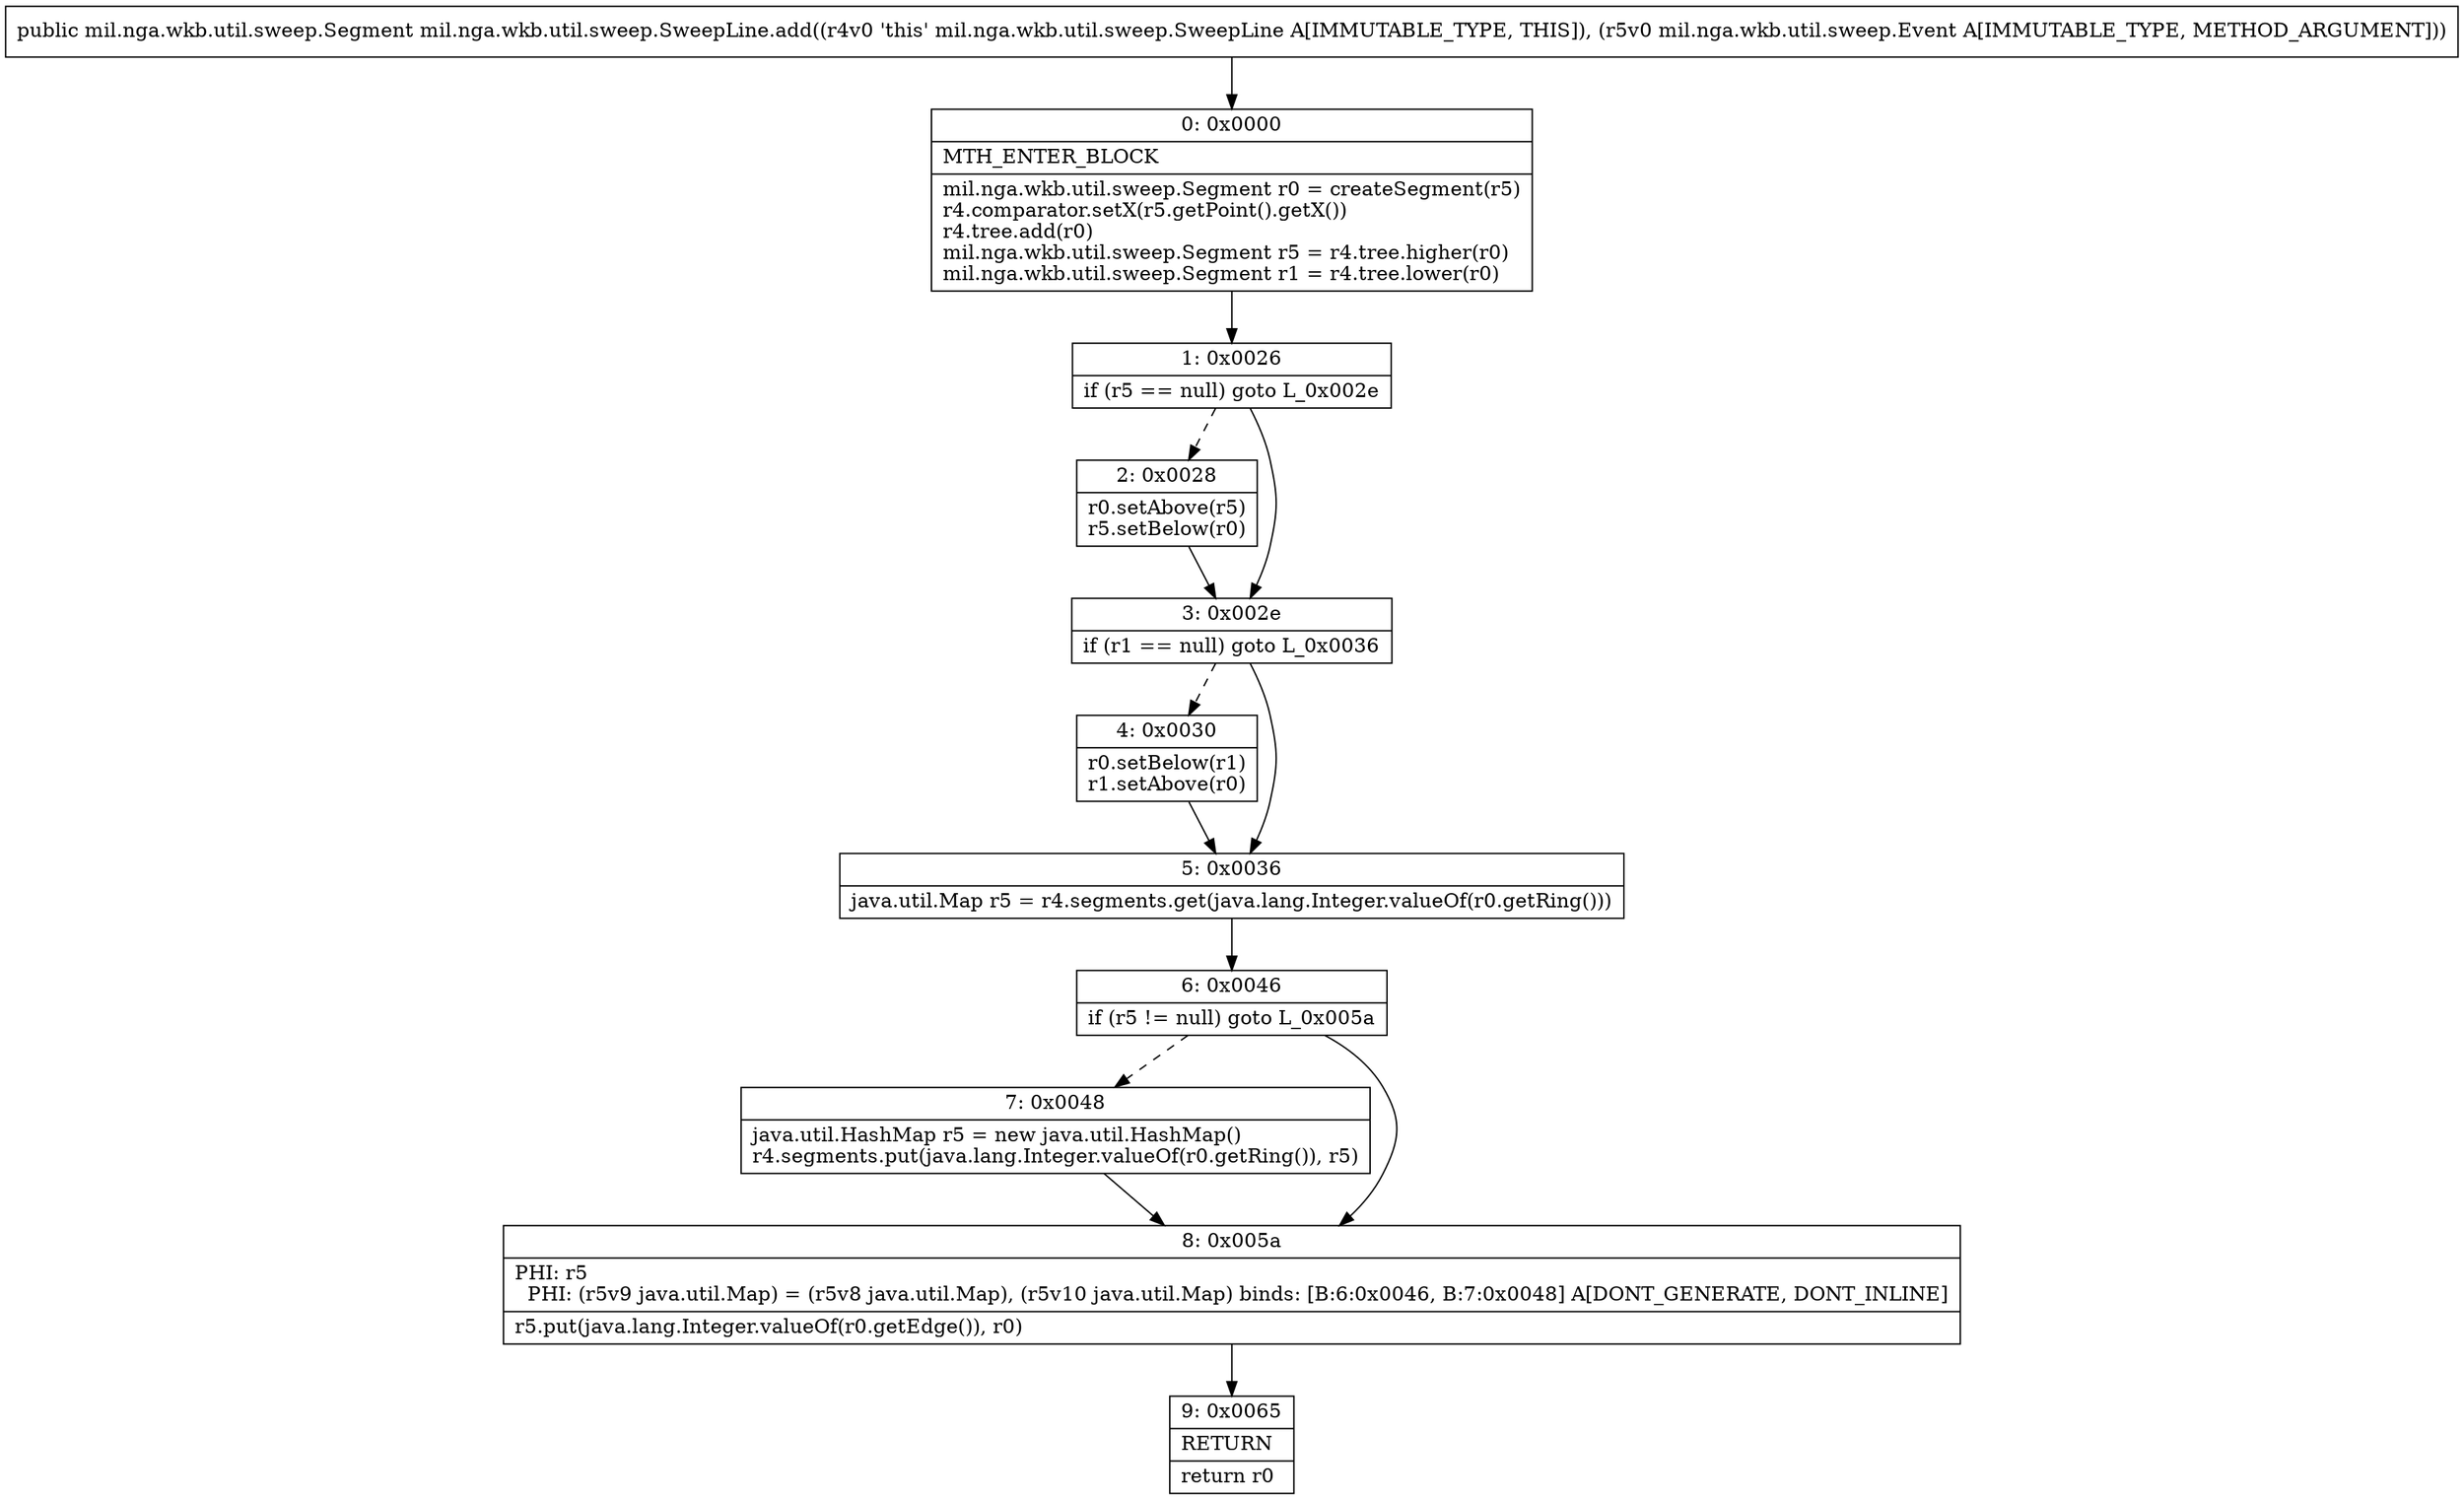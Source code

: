 digraph "CFG formil.nga.wkb.util.sweep.SweepLine.add(Lmil\/nga\/wkb\/util\/sweep\/Event;)Lmil\/nga\/wkb\/util\/sweep\/Segment;" {
Node_0 [shape=record,label="{0\:\ 0x0000|MTH_ENTER_BLOCK\l|mil.nga.wkb.util.sweep.Segment r0 = createSegment(r5)\lr4.comparator.setX(r5.getPoint().getX())\lr4.tree.add(r0)\lmil.nga.wkb.util.sweep.Segment r5 = r4.tree.higher(r0)\lmil.nga.wkb.util.sweep.Segment r1 = r4.tree.lower(r0)\l}"];
Node_1 [shape=record,label="{1\:\ 0x0026|if (r5 == null) goto L_0x002e\l}"];
Node_2 [shape=record,label="{2\:\ 0x0028|r0.setAbove(r5)\lr5.setBelow(r0)\l}"];
Node_3 [shape=record,label="{3\:\ 0x002e|if (r1 == null) goto L_0x0036\l}"];
Node_4 [shape=record,label="{4\:\ 0x0030|r0.setBelow(r1)\lr1.setAbove(r0)\l}"];
Node_5 [shape=record,label="{5\:\ 0x0036|java.util.Map r5 = r4.segments.get(java.lang.Integer.valueOf(r0.getRing()))\l}"];
Node_6 [shape=record,label="{6\:\ 0x0046|if (r5 != null) goto L_0x005a\l}"];
Node_7 [shape=record,label="{7\:\ 0x0048|java.util.HashMap r5 = new java.util.HashMap()\lr4.segments.put(java.lang.Integer.valueOf(r0.getRing()), r5)\l}"];
Node_8 [shape=record,label="{8\:\ 0x005a|PHI: r5 \l  PHI: (r5v9 java.util.Map) = (r5v8 java.util.Map), (r5v10 java.util.Map) binds: [B:6:0x0046, B:7:0x0048] A[DONT_GENERATE, DONT_INLINE]\l|r5.put(java.lang.Integer.valueOf(r0.getEdge()), r0)\l}"];
Node_9 [shape=record,label="{9\:\ 0x0065|RETURN\l|return r0\l}"];
MethodNode[shape=record,label="{public mil.nga.wkb.util.sweep.Segment mil.nga.wkb.util.sweep.SweepLine.add((r4v0 'this' mil.nga.wkb.util.sweep.SweepLine A[IMMUTABLE_TYPE, THIS]), (r5v0 mil.nga.wkb.util.sweep.Event A[IMMUTABLE_TYPE, METHOD_ARGUMENT])) }"];
MethodNode -> Node_0;
Node_0 -> Node_1;
Node_1 -> Node_2[style=dashed];
Node_1 -> Node_3;
Node_2 -> Node_3;
Node_3 -> Node_4[style=dashed];
Node_3 -> Node_5;
Node_4 -> Node_5;
Node_5 -> Node_6;
Node_6 -> Node_7[style=dashed];
Node_6 -> Node_8;
Node_7 -> Node_8;
Node_8 -> Node_9;
}

